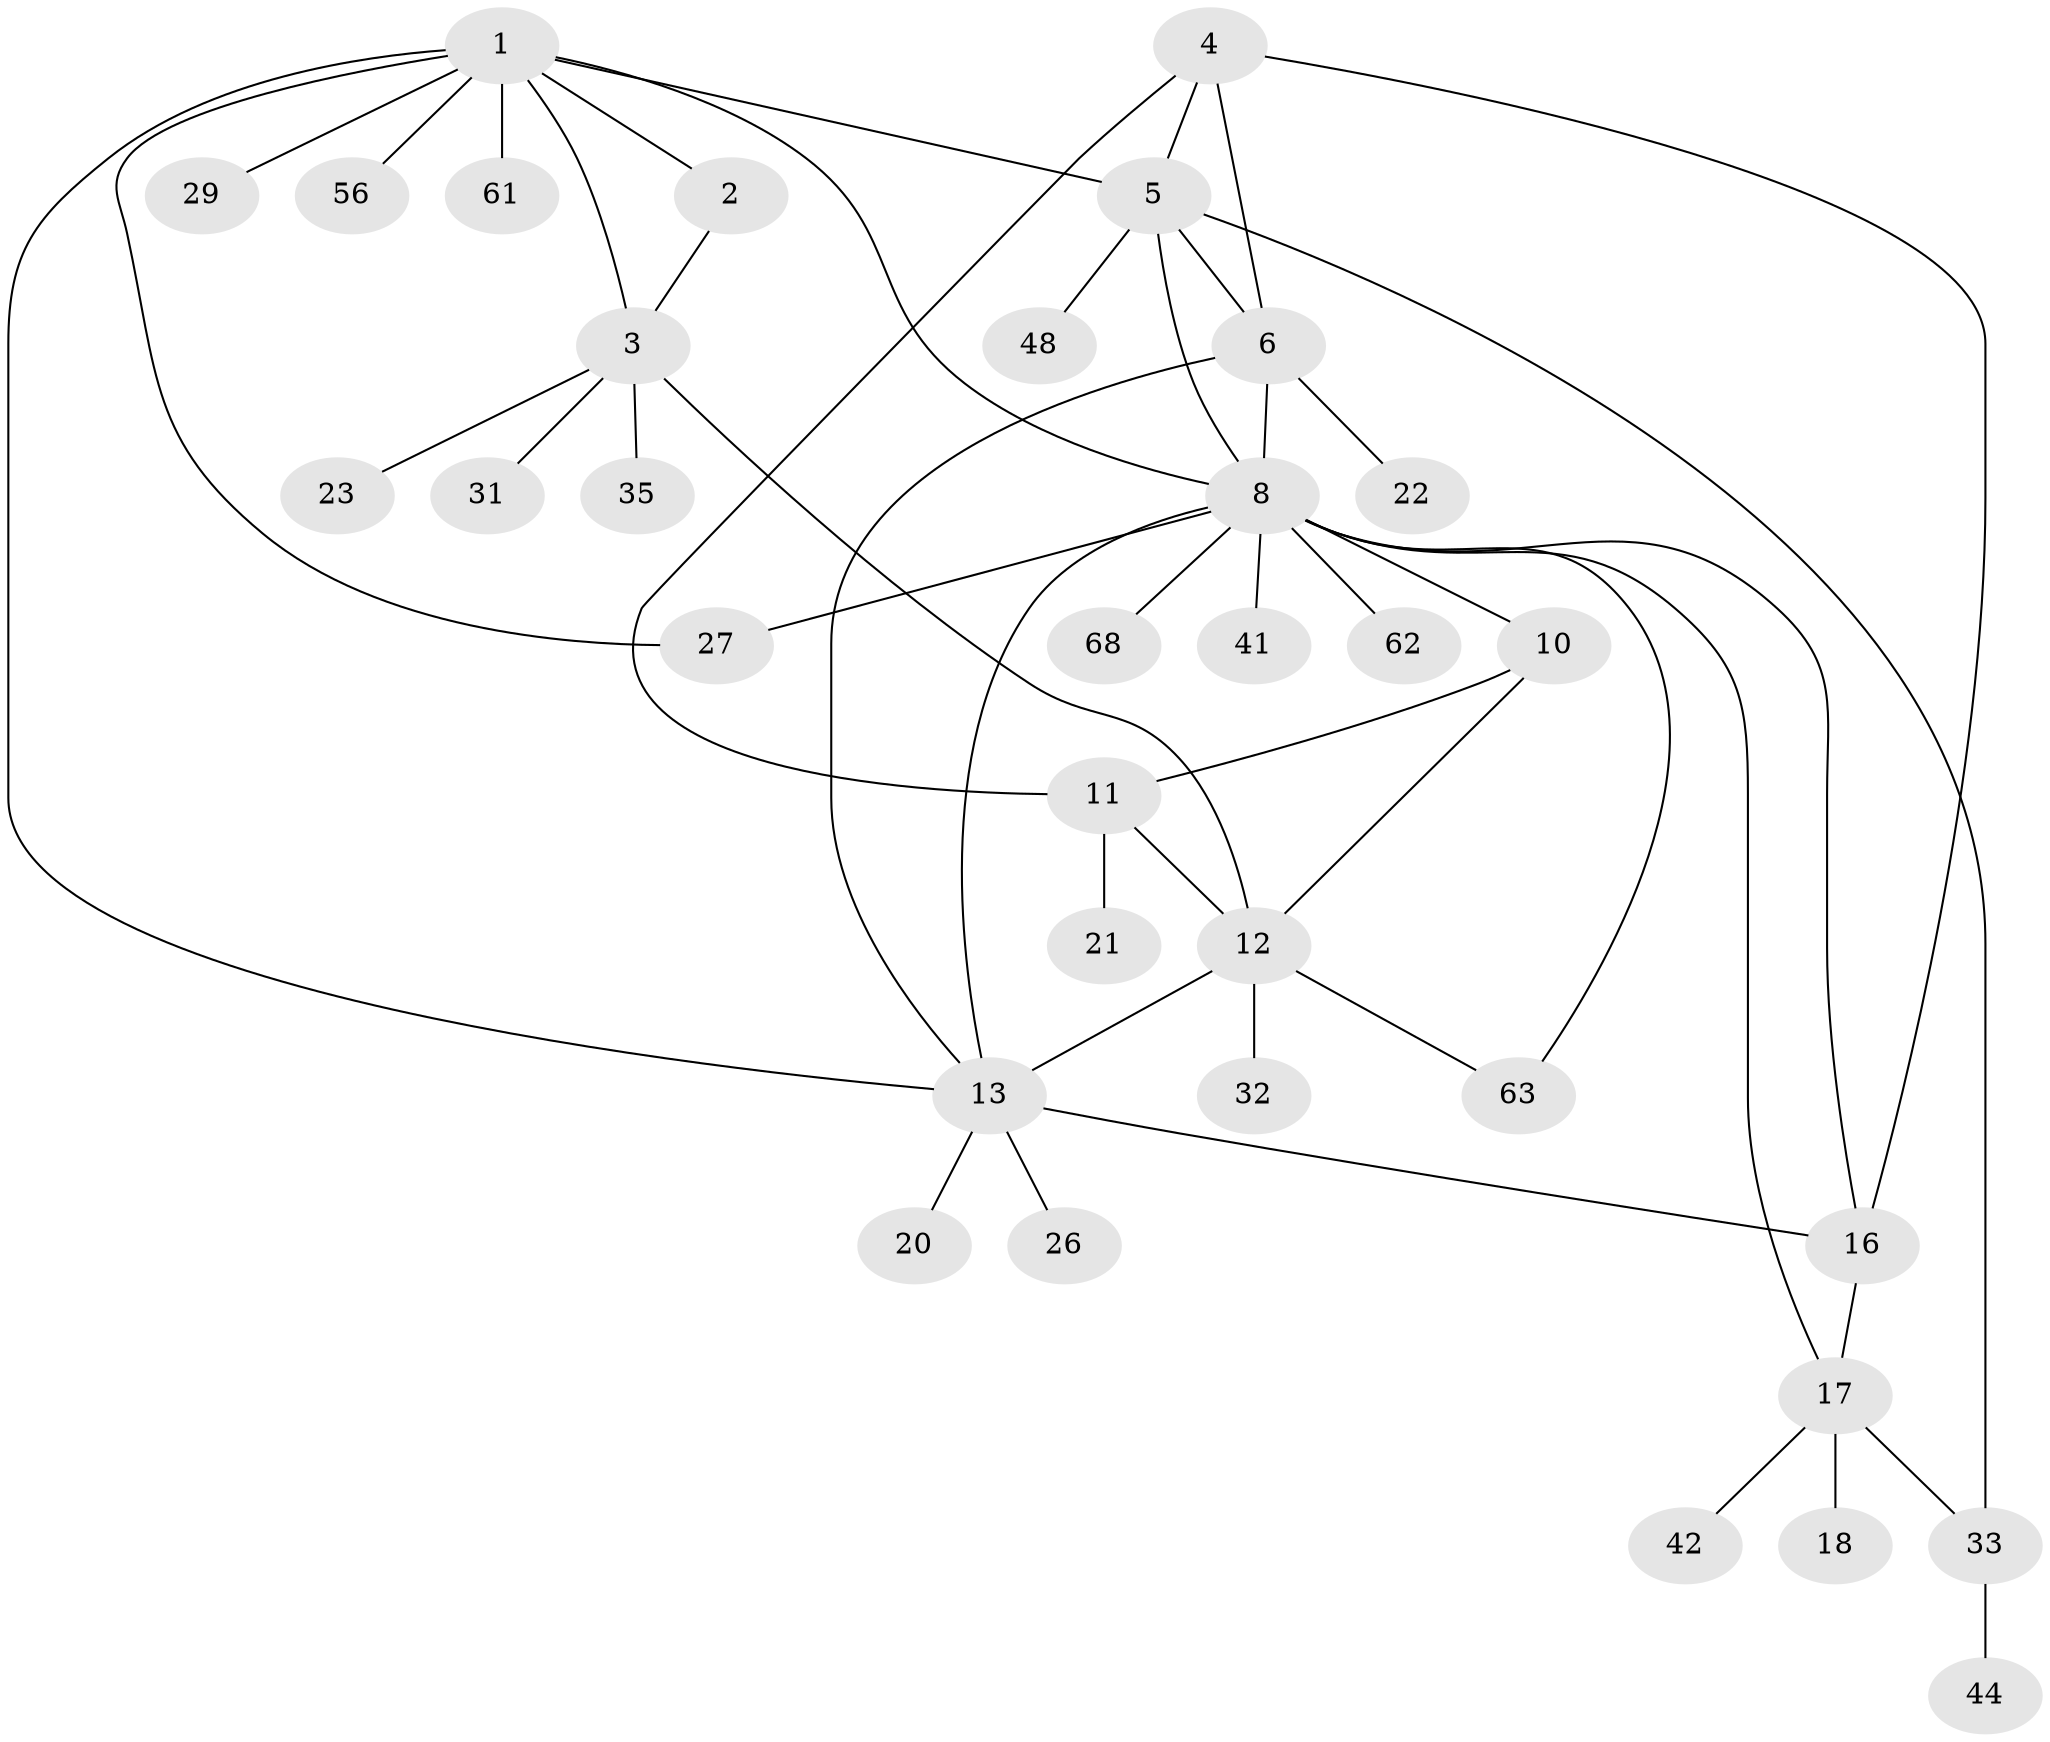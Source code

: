 // original degree distribution, {9: 0.029411764705882353, 2: 0.20588235294117646, 6: 0.029411764705882353, 4: 0.04411764705882353, 7: 0.058823529411764705, 5: 0.07352941176470588, 8: 0.014705882352941176, 3: 0.04411764705882353, 1: 0.5}
// Generated by graph-tools (version 1.1) at 2025/16/03/09/25 04:16:10]
// undirected, 34 vertices, 49 edges
graph export_dot {
graph [start="1"]
  node [color=gray90,style=filled];
  1;
  2;
  3;
  4;
  5;
  6 [super="+49+30+38+7"];
  8 [super="+15+39+9"];
  10 [super="+46"];
  11 [super="+28+66+59"];
  12 [super="+64"];
  13 [super="+36+14+45"];
  16 [super="+40"];
  17;
  18 [super="+24"];
  20 [super="+43"];
  21 [super="+25"];
  22;
  23 [super="+58"];
  26;
  27;
  29;
  31;
  32;
  33;
  35 [super="+50"];
  41;
  42;
  44;
  48;
  56;
  61;
  62;
  63;
  68;
  1 -- 2;
  1 -- 3;
  1 -- 5;
  1 -- 13;
  1 -- 27;
  1 -- 29;
  1 -- 56;
  1 -- 61;
  1 -- 8;
  2 -- 3;
  3 -- 12;
  3 -- 23;
  3 -- 31;
  3 -- 35;
  4 -- 5;
  4 -- 6;
  4 -- 11;
  4 -- 16;
  5 -- 6 [weight=2];
  5 -- 33;
  5 -- 48;
  5 -- 8;
  6 -- 22;
  6 -- 8 [weight=2];
  6 -- 13;
  8 -- 16;
  8 -- 41;
  8 -- 10 [weight=2];
  8 -- 13 [weight=2];
  8 -- 63;
  8 -- 68;
  8 -- 17;
  8 -- 27;
  8 -- 62;
  10 -- 11;
  10 -- 12;
  11 -- 12;
  11 -- 21;
  12 -- 32;
  12 -- 63;
  12 -- 13;
  13 -- 20;
  13 -- 26;
  13 -- 16;
  16 -- 17;
  17 -- 18;
  17 -- 33;
  17 -- 42;
  33 -- 44;
}
